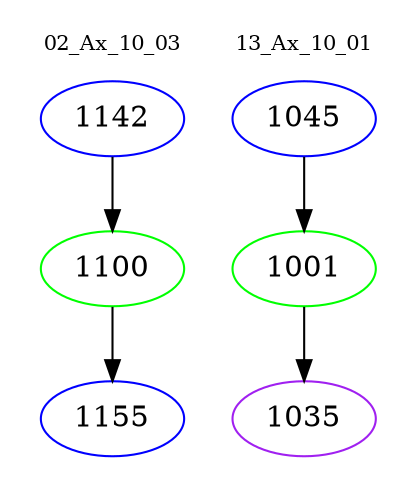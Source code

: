 digraph{
subgraph cluster_0 {
color = white
label = "02_Ax_10_03";
fontsize=10;
T0_1142 [label="1142", color="blue"]
T0_1142 -> T0_1100 [color="black"]
T0_1100 [label="1100", color="green"]
T0_1100 -> T0_1155 [color="black"]
T0_1155 [label="1155", color="blue"]
}
subgraph cluster_1 {
color = white
label = "13_Ax_10_01";
fontsize=10;
T1_1045 [label="1045", color="blue"]
T1_1045 -> T1_1001 [color="black"]
T1_1001 [label="1001", color="green"]
T1_1001 -> T1_1035 [color="black"]
T1_1035 [label="1035", color="purple"]
}
}
